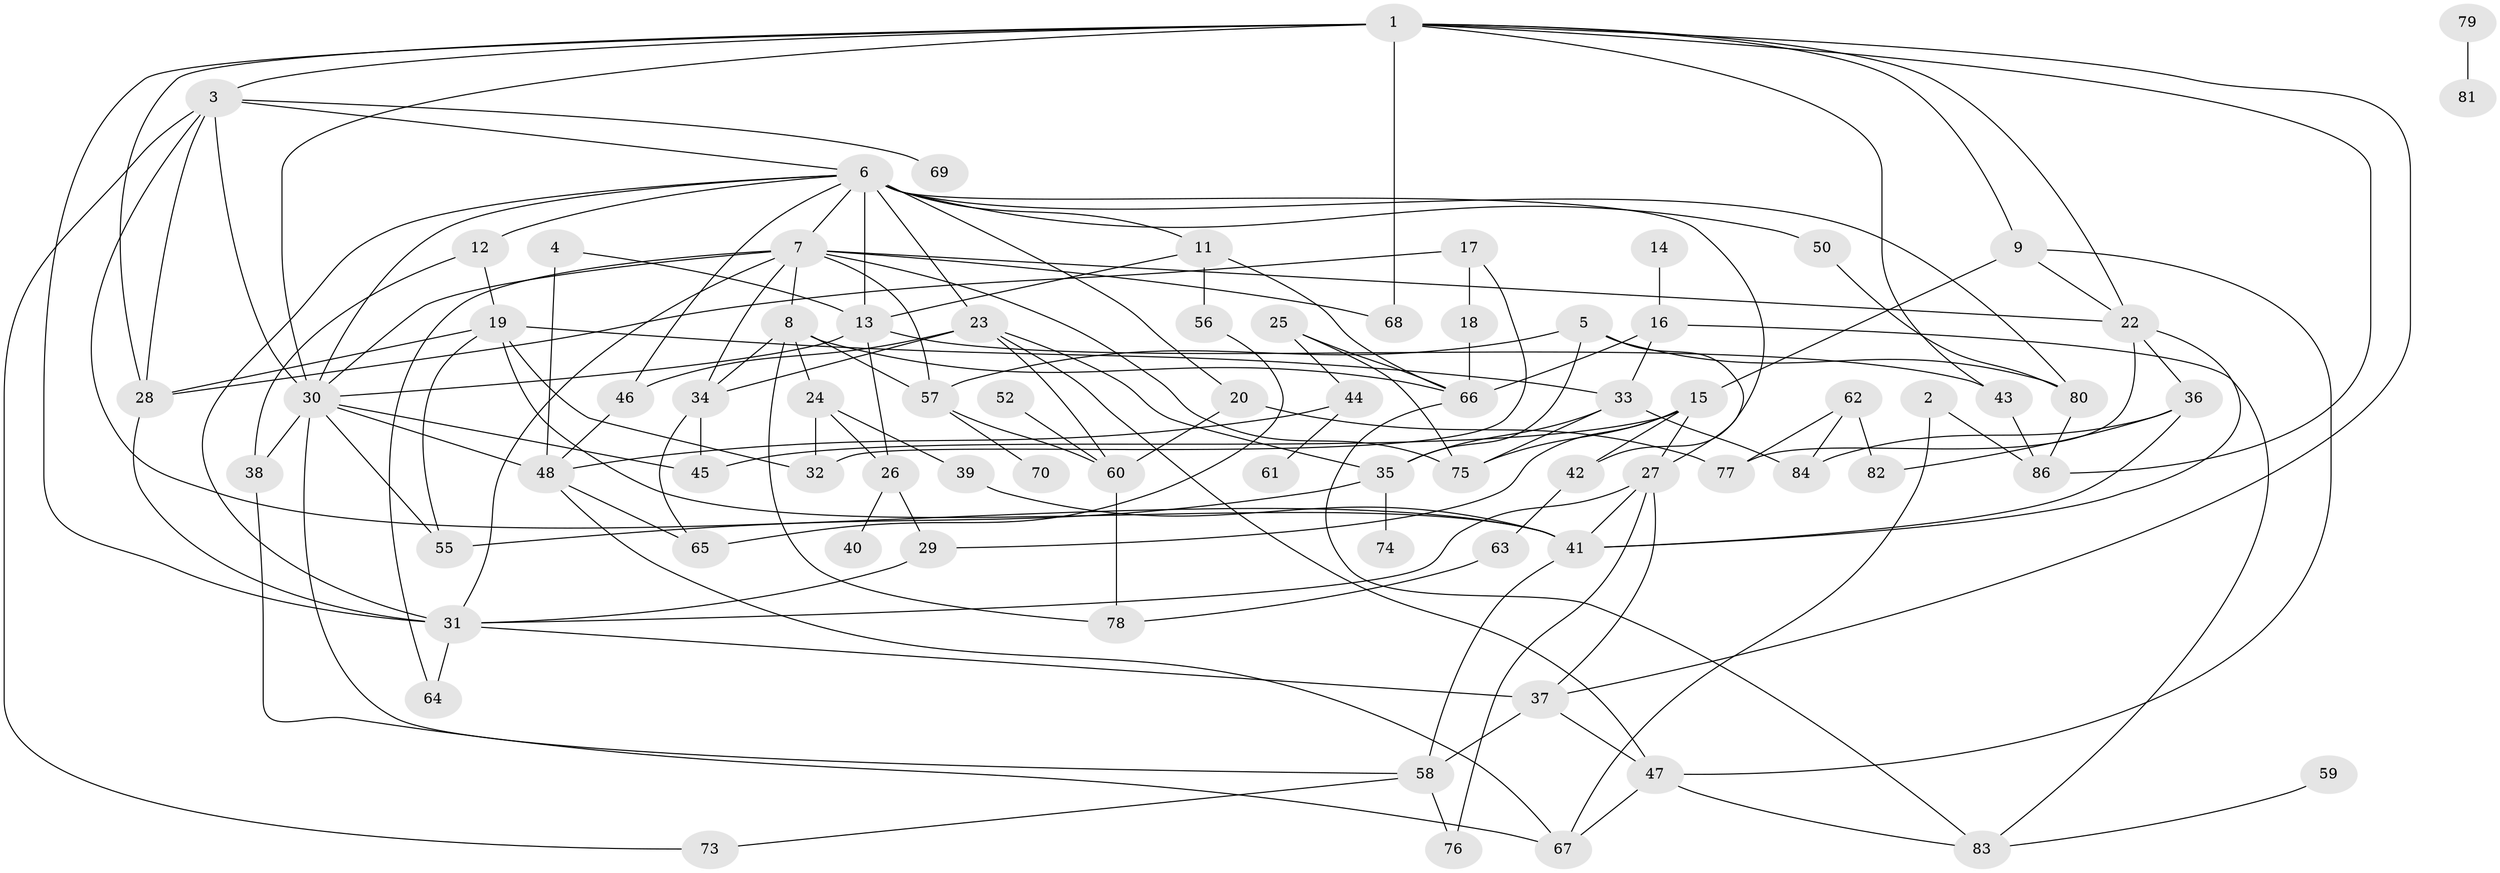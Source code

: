 // original degree distribution, {4: 0.16083916083916083, 2: 0.25874125874125875, 8: 0.006993006993006993, 5: 0.11188811188811189, 3: 0.23776223776223776, 6: 0.04895104895104895, 0: 0.06293706293706294, 1: 0.0979020979020979, 7: 0.006993006993006993, 9: 0.006993006993006993}
// Generated by graph-tools (version 1.1) at 2025/47/03/04/25 22:47:58]
// undirected, 77 vertices, 150 edges
graph export_dot {
  node [color=gray90,style=filled];
  1;
  2;
  3;
  4;
  5;
  6;
  7;
  8;
  9;
  11;
  12;
  13;
  14;
  15;
  16;
  17;
  18;
  19;
  20;
  22;
  23;
  24;
  25;
  26;
  27;
  28;
  29;
  30;
  31;
  32;
  33;
  34;
  35;
  36;
  37;
  38;
  39;
  40;
  41;
  42;
  43;
  44;
  45;
  46;
  47;
  48;
  50;
  52;
  55;
  56;
  57;
  58;
  59;
  60;
  61;
  62;
  63;
  64;
  65;
  66;
  67;
  68;
  69;
  70;
  73;
  74;
  75;
  76;
  77;
  78;
  79;
  80;
  81;
  82;
  83;
  84;
  86;
  1 -- 3 [weight=1.0];
  1 -- 9 [weight=1.0];
  1 -- 22 [weight=1.0];
  1 -- 28 [weight=1.0];
  1 -- 30 [weight=2.0];
  1 -- 31 [weight=1.0];
  1 -- 37 [weight=1.0];
  1 -- 43 [weight=1.0];
  1 -- 68 [weight=1.0];
  1 -- 86 [weight=1.0];
  2 -- 67 [weight=1.0];
  2 -- 86 [weight=1.0];
  3 -- 6 [weight=2.0];
  3 -- 28 [weight=1.0];
  3 -- 30 [weight=1.0];
  3 -- 41 [weight=1.0];
  3 -- 69 [weight=1.0];
  3 -- 73 [weight=1.0];
  4 -- 13 [weight=1.0];
  4 -- 48 [weight=1.0];
  5 -- 27 [weight=1.0];
  5 -- 35 [weight=1.0];
  5 -- 57 [weight=1.0];
  5 -- 80 [weight=1.0];
  6 -- 7 [weight=1.0];
  6 -- 11 [weight=2.0];
  6 -- 12 [weight=1.0];
  6 -- 13 [weight=2.0];
  6 -- 20 [weight=1.0];
  6 -- 23 [weight=1.0];
  6 -- 30 [weight=1.0];
  6 -- 31 [weight=1.0];
  6 -- 42 [weight=1.0];
  6 -- 46 [weight=1.0];
  6 -- 50 [weight=1.0];
  6 -- 80 [weight=1.0];
  7 -- 8 [weight=1.0];
  7 -- 22 [weight=1.0];
  7 -- 30 [weight=1.0];
  7 -- 31 [weight=1.0];
  7 -- 34 [weight=1.0];
  7 -- 57 [weight=1.0];
  7 -- 64 [weight=1.0];
  7 -- 68 [weight=1.0];
  7 -- 75 [weight=1.0];
  8 -- 24 [weight=1.0];
  8 -- 34 [weight=1.0];
  8 -- 57 [weight=1.0];
  8 -- 66 [weight=1.0];
  8 -- 78 [weight=1.0];
  9 -- 15 [weight=1.0];
  9 -- 22 [weight=1.0];
  9 -- 47 [weight=1.0];
  11 -- 13 [weight=1.0];
  11 -- 56 [weight=1.0];
  11 -- 66 [weight=1.0];
  12 -- 19 [weight=1.0];
  12 -- 38 [weight=1.0];
  13 -- 26 [weight=2.0];
  13 -- 30 [weight=4.0];
  13 -- 43 [weight=1.0];
  14 -- 16 [weight=1.0];
  15 -- 27 [weight=1.0];
  15 -- 29 [weight=1.0];
  15 -- 42 [weight=1.0];
  15 -- 45 [weight=1.0];
  15 -- 75 [weight=1.0];
  16 -- 33 [weight=1.0];
  16 -- 66 [weight=1.0];
  16 -- 83 [weight=1.0];
  17 -- 18 [weight=1.0];
  17 -- 28 [weight=1.0];
  17 -- 32 [weight=1.0];
  18 -- 66 [weight=1.0];
  19 -- 28 [weight=1.0];
  19 -- 32 [weight=1.0];
  19 -- 33 [weight=1.0];
  19 -- 41 [weight=1.0];
  19 -- 55 [weight=2.0];
  20 -- 60 [weight=1.0];
  20 -- 77 [weight=1.0];
  22 -- 36 [weight=1.0];
  22 -- 41 [weight=1.0];
  22 -- 77 [weight=1.0];
  23 -- 34 [weight=2.0];
  23 -- 35 [weight=1.0];
  23 -- 46 [weight=1.0];
  23 -- 47 [weight=1.0];
  23 -- 60 [weight=1.0];
  24 -- 26 [weight=1.0];
  24 -- 32 [weight=1.0];
  24 -- 39 [weight=1.0];
  25 -- 44 [weight=1.0];
  25 -- 66 [weight=1.0];
  25 -- 75 [weight=1.0];
  26 -- 29 [weight=1.0];
  26 -- 40 [weight=1.0];
  27 -- 31 [weight=1.0];
  27 -- 37 [weight=1.0];
  27 -- 41 [weight=1.0];
  27 -- 76 [weight=1.0];
  28 -- 31 [weight=1.0];
  29 -- 31 [weight=1.0];
  30 -- 38 [weight=1.0];
  30 -- 45 [weight=1.0];
  30 -- 48 [weight=1.0];
  30 -- 55 [weight=1.0];
  30 -- 58 [weight=1.0];
  31 -- 37 [weight=1.0];
  31 -- 64 [weight=1.0];
  33 -- 35 [weight=1.0];
  33 -- 75 [weight=1.0];
  33 -- 84 [weight=1.0];
  34 -- 45 [weight=1.0];
  34 -- 65 [weight=1.0];
  35 -- 55 [weight=1.0];
  35 -- 74 [weight=1.0];
  36 -- 41 [weight=1.0];
  36 -- 82 [weight=1.0];
  36 -- 84 [weight=1.0];
  37 -- 47 [weight=1.0];
  37 -- 58 [weight=1.0];
  38 -- 67 [weight=1.0];
  39 -- 41 [weight=1.0];
  41 -- 58 [weight=1.0];
  42 -- 63 [weight=1.0];
  43 -- 86 [weight=1.0];
  44 -- 48 [weight=1.0];
  44 -- 61 [weight=1.0];
  46 -- 48 [weight=1.0];
  47 -- 67 [weight=1.0];
  47 -- 83 [weight=1.0];
  48 -- 65 [weight=1.0];
  48 -- 67 [weight=1.0];
  50 -- 80 [weight=1.0];
  52 -- 60 [weight=1.0];
  56 -- 65 [weight=1.0];
  57 -- 60 [weight=1.0];
  57 -- 70 [weight=1.0];
  58 -- 73 [weight=1.0];
  58 -- 76 [weight=1.0];
  59 -- 83 [weight=1.0];
  60 -- 78 [weight=1.0];
  62 -- 77 [weight=1.0];
  62 -- 82 [weight=1.0];
  62 -- 84 [weight=1.0];
  63 -- 78 [weight=1.0];
  66 -- 83 [weight=1.0];
  79 -- 81 [weight=1.0];
  80 -- 86 [weight=1.0];
}
